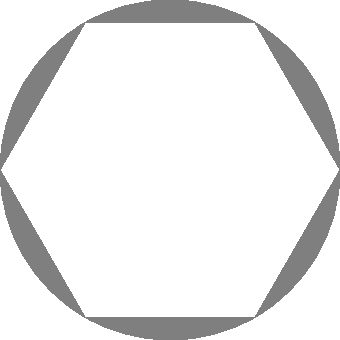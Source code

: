 size(6cm,0);

real a=360/6;
for (int i = -1; i < 5; ++i)
  fill(arc((0,0),1,i*a,(i+1)*a)--cycle,grey);
